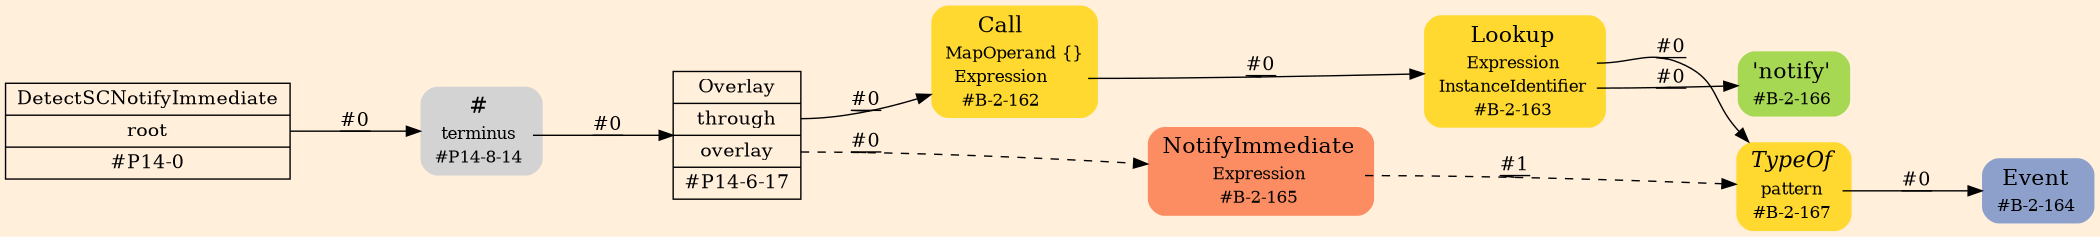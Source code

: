 digraph Inferno {
graph [
rankdir = "LR"
ranksep = 1.0
size = "14,20"
bgcolor = antiquewhite1
];
node [
];
"CR#P14-0" [
shape = "record"
fillcolor = "transparent"
label = "<fixed> DetectSCNotifyImmediate | <port0> root | <port1> #P14-0"
style = "filled"
fontsize = "14"
fillcolor = antiquewhite1
];
"#P14-8-14" [
shape = "plaintext"
label = <<TABLE BORDER="0" CELLBORDER="0" CELLSPACING="0">
 <TR>
  <TD><FONT POINT-SIZE="16.0">#</FONT></TD>
  <TD></TD>
 </TR>
 <TR>
  <TD>terminus</TD>
  <TD PORT="port0"></TD>
 </TR>
 <TR>
  <TD>#P14-8-14</TD>
  <TD PORT="port1"></TD>
 </TR>
</TABLE>>
style = "rounded,filled"
fontsize = "12"
];
"#P14-6-17" [
shape = "record"
label = "<fixed> Overlay | <port0> through | <port1> overlay | <port2> #P14-6-17"
style = "filled"
fontsize = "14"
fillcolor = antiquewhite1
];
"#B-2-162" [
shape = "plaintext"
fillcolor = "/set28/6"
label = <<TABLE BORDER="0" CELLBORDER="0" CELLSPACING="0">
 <TR>
  <TD><FONT POINT-SIZE="16.0">Call</FONT></TD>
  <TD></TD>
 </TR>
 <TR>
  <TD>MapOperand</TD>
  <TD PORT="port0">{}</TD>
 </TR>
 <TR>
  <TD>Expression</TD>
  <TD PORT="port1"></TD>
 </TR>
 <TR>
  <TD>#B-2-162</TD>
  <TD PORT="port2"></TD>
 </TR>
</TABLE>>
style = "rounded,filled"
fontsize = "12"
];
"#B-2-163" [
shape = "plaintext"
fillcolor = "/set28/6"
label = <<TABLE BORDER="0" CELLBORDER="0" CELLSPACING="0">
 <TR>
  <TD><FONT POINT-SIZE="16.0">Lookup</FONT></TD>
  <TD></TD>
 </TR>
 <TR>
  <TD>Expression</TD>
  <TD PORT="port0"></TD>
 </TR>
 <TR>
  <TD>InstanceIdentifier</TD>
  <TD PORT="port1"></TD>
 </TR>
 <TR>
  <TD>#B-2-163</TD>
  <TD PORT="port2"></TD>
 </TR>
</TABLE>>
style = "rounded,filled"
fontsize = "12"
];
"#B-2-167" [
shape = "plaintext"
fillcolor = "/set28/6"
label = <<TABLE BORDER="0" CELLBORDER="0" CELLSPACING="0">
 <TR>
  <TD><FONT POINT-SIZE="16.0"><I>TypeOf</I></FONT></TD>
  <TD></TD>
 </TR>
 <TR>
  <TD>pattern</TD>
  <TD PORT="port0"></TD>
 </TR>
 <TR>
  <TD>#B-2-167</TD>
  <TD PORT="port1"></TD>
 </TR>
</TABLE>>
style = "rounded,filled"
fontsize = "12"
];
"#B-2-164" [
shape = "plaintext"
fillcolor = "/set28/3"
label = <<TABLE BORDER="0" CELLBORDER="0" CELLSPACING="0">
 <TR>
  <TD><FONT POINT-SIZE="16.0">Event</FONT></TD>
  <TD></TD>
 </TR>
 <TR>
  <TD>#B-2-164</TD>
  <TD PORT="port0"></TD>
 </TR>
</TABLE>>
style = "rounded,filled"
fontsize = "12"
];
"#B-2-166" [
shape = "plaintext"
fillcolor = "/set28/5"
label = <<TABLE BORDER="0" CELLBORDER="0" CELLSPACING="0">
 <TR>
  <TD><FONT POINT-SIZE="16.0">'notify'</FONT></TD>
  <TD></TD>
 </TR>
 <TR>
  <TD>#B-2-166</TD>
  <TD PORT="port0"></TD>
 </TR>
</TABLE>>
style = "rounded,filled"
fontsize = "12"
];
"#B-2-165" [
shape = "plaintext"
fillcolor = "/set28/2"
label = <<TABLE BORDER="0" CELLBORDER="0" CELLSPACING="0">
 <TR>
  <TD><FONT POINT-SIZE="16.0">NotifyImmediate</FONT></TD>
  <TD></TD>
 </TR>
 <TR>
  <TD>Expression</TD>
  <TD PORT="port0"></TD>
 </TR>
 <TR>
  <TD>#B-2-165</TD>
  <TD PORT="port1"></TD>
 </TR>
</TABLE>>
style = "rounded,filled"
fontsize = "12"
];
"CR#P14-0":port0 -> "#P14-8-14" [style="solid"
label = "#0"
decorate = true
];
"#P14-8-14":port0 -> "#P14-6-17" [style="solid"
label = "#0"
decorate = true
];
"#P14-6-17":port0 -> "#B-2-162" [style="solid"
label = "#0"
decorate = true
];
"#P14-6-17":port1 -> "#B-2-165" [style="dashed"
label = "#0"
decorate = true
];
"#B-2-162":port1 -> "#B-2-163" [style="solid"
label = "#0"
decorate = true
];
"#B-2-163":port0 -> "#B-2-167" [style="solid"
label = "#0"
decorate = true
];
"#B-2-163":port1 -> "#B-2-166" [style="solid"
label = "#0"
decorate = true
];
"#B-2-167":port0 -> "#B-2-164" [style="solid"
label = "#0"
decorate = true
];
"#B-2-165":port0 -> "#B-2-167" [style="dashed"
label = "#1"
decorate = true
];
}
